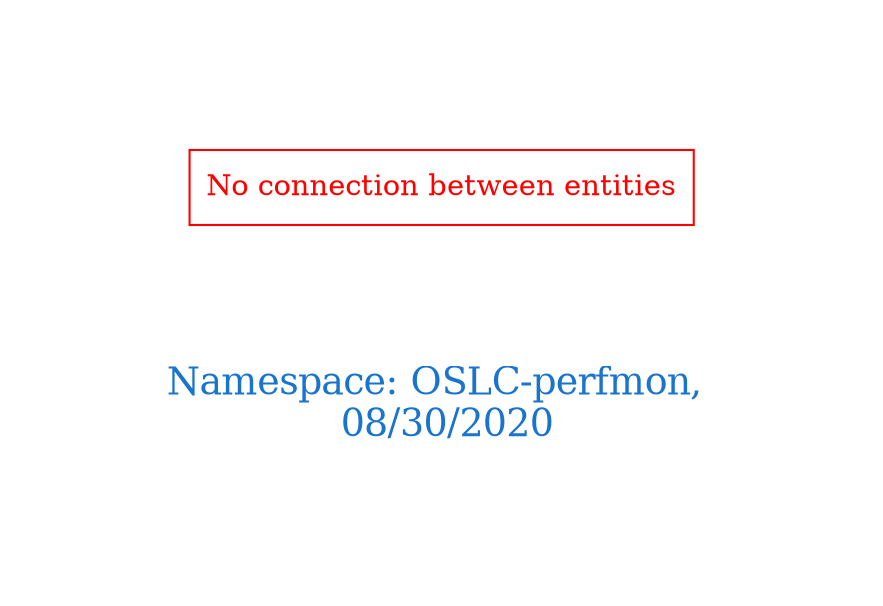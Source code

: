digraph OGIT_ontology {
 graph [ rankdir= LR,pad=1 
fontsize = 18,
fontcolor= dodgerblue3,label = "\n\n\nNamespace: OSLC-perfmon, \n 08/30/2020"];
node[shape=polygon];
edge [  color="gray81"];

"No connection between entities" [fontcolor = "red",color="red", shape="polygon"]
}
